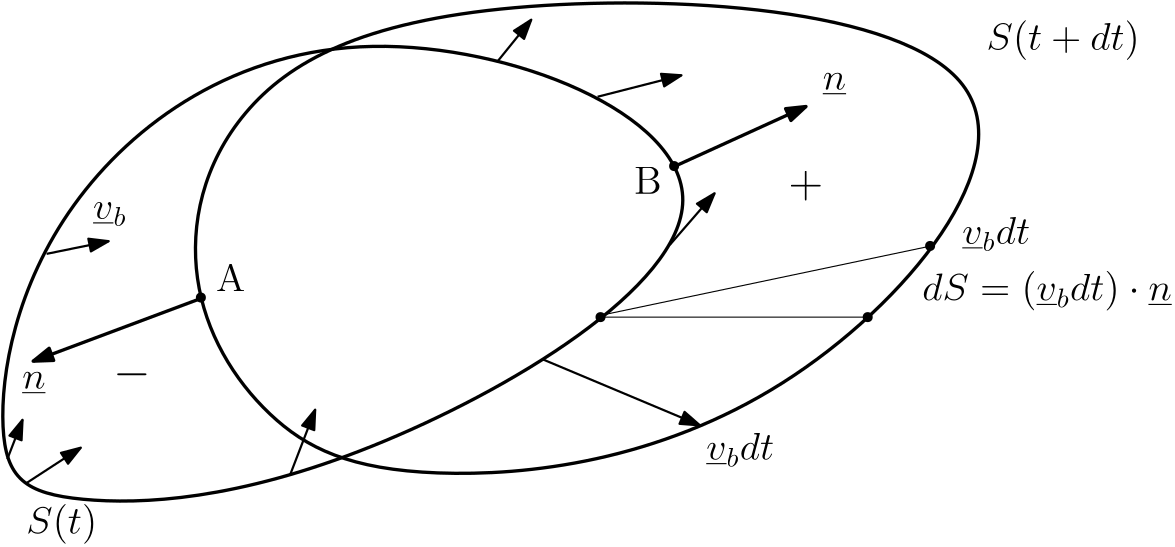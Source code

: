 <?xml version="1.0"?>
<!DOCTYPE ipe SYSTEM "ipe.dtd">
<ipe version="70218" creator="Ipe 7.2.24">
<info created="D:20201026184401" modified="D:20210421182634" author="Francesco Di Nucci - CC BY-SA 4.0" subject="github.com/f-dinucci/appuntiMeccanicaFluidi"/>
<ipestyle name="basic">
<symbol name="arrow/arc(spx)">
<path stroke="sym-stroke" fill="sym-stroke" pen="sym-pen">
0 0 m
-1 0.333 l
-1 -0.333 l
h
</path>
</symbol>
<symbol name="arrow/farc(spx)">
<path stroke="sym-stroke" fill="white" pen="sym-pen">
0 0 m
-1 0.333 l
-1 -0.333 l
h
</path>
</symbol>
<symbol name="arrow/ptarc(spx)">
<path stroke="sym-stroke" fill="sym-stroke" pen="sym-pen">
0 0 m
-1 0.333 l
-0.8 0 l
-1 -0.333 l
h
</path>
</symbol>
<symbol name="arrow/fptarc(spx)">
<path stroke="sym-stroke" fill="white" pen="sym-pen">
0 0 m
-1 0.333 l
-0.8 0 l
-1 -0.333 l
h
</path>
</symbol>
<symbol name="mark/circle(sx)" transformations="translations">
<path fill="sym-stroke">
0.6 0 0 0.6 0 0 e
0.4 0 0 0.4 0 0 e
</path>
</symbol>
<symbol name="mark/disk(sx)" transformations="translations">
<path fill="sym-stroke">
0.6 0 0 0.6 0 0 e
</path>
</symbol>
<symbol name="mark/fdisk(sfx)" transformations="translations">
<group>
<path fill="sym-fill">
0.5 0 0 0.5 0 0 e
</path>
<path fill="sym-stroke" fillrule="eofill">
0.6 0 0 0.6 0 0 e
0.4 0 0 0.4 0 0 e
</path>
</group>
</symbol>
<symbol name="mark/box(sx)" transformations="translations">
<path fill="sym-stroke" fillrule="eofill">
-0.6 -0.6 m
0.6 -0.6 l
0.6 0.6 l
-0.6 0.6 l
h
-0.4 -0.4 m
0.4 -0.4 l
0.4 0.4 l
-0.4 0.4 l
h
</path>
</symbol>
<symbol name="mark/square(sx)" transformations="translations">
<path fill="sym-stroke">
-0.6 -0.6 m
0.6 -0.6 l
0.6 0.6 l
-0.6 0.6 l
h
</path>
</symbol>
<symbol name="mark/fsquare(sfx)" transformations="translations">
<group>
<path fill="sym-fill">
-0.5 -0.5 m
0.5 -0.5 l
0.5 0.5 l
-0.5 0.5 l
h
</path>
<path fill="sym-stroke" fillrule="eofill">
-0.6 -0.6 m
0.6 -0.6 l
0.6 0.6 l
-0.6 0.6 l
h
-0.4 -0.4 m
0.4 -0.4 l
0.4 0.4 l
-0.4 0.4 l
h
</path>
</group>
</symbol>
<symbol name="mark/cross(sx)" transformations="translations">
<group>
<path fill="sym-stroke">
-0.43 -0.57 m
0.57 0.43 l
0.43 0.57 l
-0.57 -0.43 l
h
</path>
<path fill="sym-stroke">
-0.43 0.57 m
0.57 -0.43 l
0.43 -0.57 l
-0.57 0.43 l
h
</path>
</group>
</symbol>
<symbol name="arrow/fnormal(spx)">
<path stroke="sym-stroke" fill="white" pen="sym-pen">
0 0 m
-1 0.333 l
-1 -0.333 l
h
</path>
</symbol>
<symbol name="arrow/pointed(spx)">
<path stroke="sym-stroke" fill="sym-stroke" pen="sym-pen">
0 0 m
-1 0.333 l
-0.8 0 l
-1 -0.333 l
h
</path>
</symbol>
<symbol name="arrow/fpointed(spx)">
<path stroke="sym-stroke" fill="white" pen="sym-pen">
0 0 m
-1 0.333 l
-0.8 0 l
-1 -0.333 l
h
</path>
</symbol>
<symbol name="arrow/linear(spx)">
<path stroke="sym-stroke" pen="sym-pen">
-1 0.333 m
0 0 l
-1 -0.333 l
</path>
</symbol>
<symbol name="arrow/fdouble(spx)">
<path stroke="sym-stroke" fill="white" pen="sym-pen">
0 0 m
-1 0.333 l
-1 -0.333 l
h
-1 0 m
-2 0.333 l
-2 -0.333 l
h
</path>
</symbol>
<symbol name="arrow/double(spx)">
<path stroke="sym-stroke" fill="sym-stroke" pen="sym-pen">
0 0 m
-1 0.333 l
-1 -0.333 l
h
-1 0 m
-2 0.333 l
-2 -0.333 l
h
</path>
</symbol>
<symbol name="arrow/mid-normal(spx)">
<path stroke="sym-stroke" fill="sym-stroke" pen="sym-pen">
0.5 0 m
-0.5 0.333 l
-0.5 -0.333 l
h
</path>
</symbol>
<symbol name="arrow/mid-fnormal(spx)">
<path stroke="sym-stroke" fill="white" pen="sym-pen">
0.5 0 m
-0.5 0.333 l
-0.5 -0.333 l
h
</path>
</symbol>
<symbol name="arrow/mid-pointed(spx)">
<path stroke="sym-stroke" fill="sym-stroke" pen="sym-pen">
0.5 0 m
-0.5 0.333 l
-0.3 0 l
-0.5 -0.333 l
h
</path>
</symbol>
<symbol name="arrow/mid-fpointed(spx)">
<path stroke="sym-stroke" fill="white" pen="sym-pen">
0.5 0 m
-0.5 0.333 l
-0.3 0 l
-0.5 -0.333 l
h
</path>
</symbol>
<symbol name="arrow/mid-double(spx)">
<path stroke="sym-stroke" fill="sym-stroke" pen="sym-pen">
1 0 m
0 0.333 l
0 -0.333 l
h
0 0 m
-1 0.333 l
-1 -0.333 l
h
</path>
</symbol>
<symbol name="arrow/mid-fdouble(spx)">
<path stroke="sym-stroke" fill="white" pen="sym-pen">
1 0 m
0 0.333 l
0 -0.333 l
h
0 0 m
-1 0.333 l
-1 -0.333 l
h
</path>
</symbol>
<anglesize name="22.5 deg" value="22.5"/>
<anglesize name="30 deg" value="30"/>
<anglesize name="45 deg" value="45"/>
<anglesize name="60 deg" value="60"/>
<anglesize name="90 deg" value="90"/>
<arrowsize name="large" value="10"/>
<arrowsize name="small" value="5"/>
<arrowsize name="tiny" value="3"/>
<color name="blue" value="0 0 1"/>
<color name="brown" value="0.647 0.165 0.165"/>
<color name="darkblue" value="0 0 0.545"/>
<color name="darkcyan" value="0 0.545 0.545"/>
<color name="darkgray" value="0.663"/>
<color name="darkgreen" value="0 0.392 0"/>
<color name="darkmagenta" value="0.545 0 0.545"/>
<color name="darkorange" value="1 0.549 0"/>
<color name="darkred" value="0.545 0 0"/>
<color name="gold" value="1 0.843 0"/>
<color name="gray" value="0.745"/>
<color name="green" value="0 1 0"/>
<color name="lightblue" value="0.678 0.847 0.902"/>
<color name="lightcyan" value="0.878 1 1"/>
<color name="lightgray" value="0.827"/>
<color name="lightgreen" value="0.565 0.933 0.565"/>
<color name="lightyellow" value="1 1 0.878"/>
<color name="navy" value="0 0 0.502"/>
<color name="orange" value="1 0.647 0"/>
<color name="pink" value="1 0.753 0.796"/>
<color name="purple" value="0.627 0.125 0.941"/>
<color name="red" value="1 0 0"/>
<color name="seagreen" value="0.18 0.545 0.341"/>
<color name="turquoise" value="0.251 0.878 0.816"/>
<color name="violet" value="0.933 0.51 0.933"/>
<color name="yellow" value="1 1 0"/>
<dashstyle name="dash dot dotted" value="[4 2 1 2 1 2] 0"/>
<dashstyle name="dash dotted" value="[4 2 1 2] 0"/>
<dashstyle name="dashed" value="[4] 0"/>
<dashstyle name="dotted" value="[1 3] 0"/>
<gridsize name="10 pts (~3.5 mm)" value="10"/>
<gridsize name="14 pts (~5 mm)" value="14"/>
<gridsize name="16 pts (~6 mm)" value="16"/>
<gridsize name="20 pts (~7 mm)" value="20"/>
<gridsize name="28 pts (~10 mm)" value="28"/>
<gridsize name="32 pts (~12 mm)" value="32"/>
<gridsize name="4 pts" value="4"/>
<gridsize name="56 pts (~20 mm)" value="56"/>
<gridsize name="8 pts (~3 mm)" value="8"/>
<opacity name="10%" value="0.1"/>
<opacity name="30%" value="0.3"/>
<opacity name="50%" value="0.5"/>
<opacity name="75%" value="0.75"/>
<pen name="fat" value="1.2"/>
<pen name="heavier" value="0.8"/>
<pen name="ultrafat" value="2"/>
<symbolsize name="large" value="5"/>
<symbolsize name="small" value="2"/>
<symbolsize name="tiny" value="1.1"/>
<textsize name="Huge" value="\Huge"/>
<textsize name="LARGE" value="\LARGE"/>
<textsize name="Large" value="\Large"/>
<textsize name="footnote" value="\footnotesize"/>
<textsize name="huge" value="\huge"/>
<textsize name="large" value="\large"/>
<textsize name="small" value="\small"/>
<textsize name="tiny" value="\tiny"/>
<textstyle name="center" begin="\begin{center}" end="\end{center}"/>
<textstyle name="item" begin="\begin{itemize}\item{}" end="\end{itemize}"/>
<textstyle name="itemize" begin="\begin{itemize}" end="\end{itemize}"/>
<tiling name="falling" angle="-60" step="4" width="1"/>
<tiling name="rising" angle="30" step="4" width="1"/>
</ipestyle>
<page>
<layer name="alpha"/>
<view layers="alpha" active="alpha"/>
<path layer="alpha" stroke="black" pen="fat">
86.8137 635.632
102.811 731.025
213.608 811.604
400.245 736.357
211.831 623.782
108.144 619.042 u
</path>
<path stroke="black" pen="fat">
186.353 648.667
155.543 699.622
169.763 765.389
247.973 809.234
501.562 795.014
376.545 641.557
233.753 625.56 u
</path>
<use name="mark/disk(sx)" pos="164.249 695.216" size="normal" stroke="black"/>
<use matrix="1 0 0 1 0.123239 -0.492956" name="mark/disk(sx)" pos="334.488 743.045" size="normal" stroke="black"/>
<path stroke="black" pen="fat" arrow="normal/normal">
163.627 694.663 m
103.882 672.316 l
</path>
<path stroke="black" pen="fat" arrow="normal/normal">
336.022 743.007 m
382.085 763.986 l
</path>
<text transformations="translations" pos="101.414 610.157" stroke="black" type="label" width="25.473" height="10.756" depth="3.59" valign="baseline" size="Large" style="math">S(t)</text>
<text transformations="translations" pos="447.114 784.375" stroke="black" type="label" width="55.146" height="10.756" depth="3.59" valign="baseline" size="Large" style="math">S(t+dt)</text>
<path stroke="black" pen="heavier" arrow="normal/normal">
108.711 710.948 m
131.059 715.509 l
</path>
<path stroke="black" pen="heavier" arrow="normal/normal">
94.5731 637.065 m
100.046 651.203 l
</path>
<path stroke="black" pen="heavier" arrow="normal/normal">
101.414 628.399 m
121.025 641.169 l
</path>
<path stroke="black" pen="heavier" arrow="normal/normal">
196.276 631.136 m
205.398 654.851 l
</path>
<path stroke="black" pen="heavier" arrow="normal/normal">
271.258 780.495 m
283.194 795.24 l
</path>
<path stroke="black" pen="heavier" arrow="normal/normal">
307.065 767.506 m
337.256 775.23 l
</path>
<path stroke="black" pen="heavier" arrow="normal/normal">
333.043 714.146 m
349.192 732.752 l
</path>
<path stroke="black" pen="heavier" arrow="normal/normal">
287.055 673.073 m
343.926 649.201 l
</path>
<use name="mark/disk(sx)" pos="308.118 688.168" size="normal" stroke="black"/>
<use name="mark/disk(sx)" pos="404.307 688.168" size="normal" stroke="black"/>
<use name="mark/disk(sx)" pos="426.775 713.795" size="normal" stroke="black"/>
<path stroke="black">
308.469 688.168 m
403.605 688.168 l
</path>
<path stroke="black">
308.469 688.87 m
427.126 713.795 l
</path>
<text matrix="1 0 0 1 -7.37214 -4.5637" transformations="translations" pos="431.338 698.7" stroke="black" type="label" width="89.792" height="10.756" depth="3.59" valign="baseline" size="Large" style="math">dS = ({\underline{v}}_b dt) \cdot \underline{n}</text>
<text matrix="1 0 0 1 -1.40422 -5.96792" transformations="translations" pos="439.764 720.465" stroke="black" type="label" width="24.451" height="9.963" depth="2.49" valign="baseline" size="Large" style="math">{\underline{v}}_b dt</text>
<text transformations="translations" pos="169.683 697.482" stroke="black" type="label" width="10.53" height="9.803" depth="0" valign="baseline" size="Large">A</text>
<text matrix="1 0 0 1 -2.73641 -7.2971" transformations="translations" pos="322.922 739.896" stroke="black" type="label" width="9.948" height="9.803" depth="0" valign="baseline" size="Large">B</text>
<text matrix="1 0 0 1 -2.73641 -4.10462" transformations="translations" pos="128.181 727.582" stroke="black" type="label" width="12.08" height="6.177" depth="2.49" valign="baseline" size="Large" style="math">{\underline{v}}_b</text>
<text transformations="translations" pos="388.14 769.997" stroke="black" type="label" width="8.385" height="6.179" depth="1.99" valign="baseline" size="Large" style="math">\underline{n}</text>
<text matrix="1 0 0 1 -288.235 -107.632" transformations="translations" pos="388.14 769.997" stroke="black" type="label" width="8.385" height="6.179" depth="1.99" valign="baseline" size="Large" style="math">\underline{n}</text>
<text matrix="1 0 0 1 -9.12138 -5.9289" transformations="translations" pos="355.303 642.753" stroke="black" type="label" width="24.451" height="9.963" depth="2.49" valign="baseline" size="Large" style="math">{\underline{v}}_b dt</text>
<text matrix="1 0 0 1 -16.4185 -3.19248" transformations="translations" pos="392.245 734.423" stroke="black" type="label" width="12.392" height="9.703" depth="1.09" valign="baseline" size="LARGE" style="math">+</text>
<text matrix="1 0 0 1 -10.9457 -0.456069" transformations="translations" pos="143.687 663.732" stroke="black" type="label" width="13.39" height="10.047" depth="1.43" valign="baseline" size="LARGE" style="math">-</text>
</page>
</ipe>
